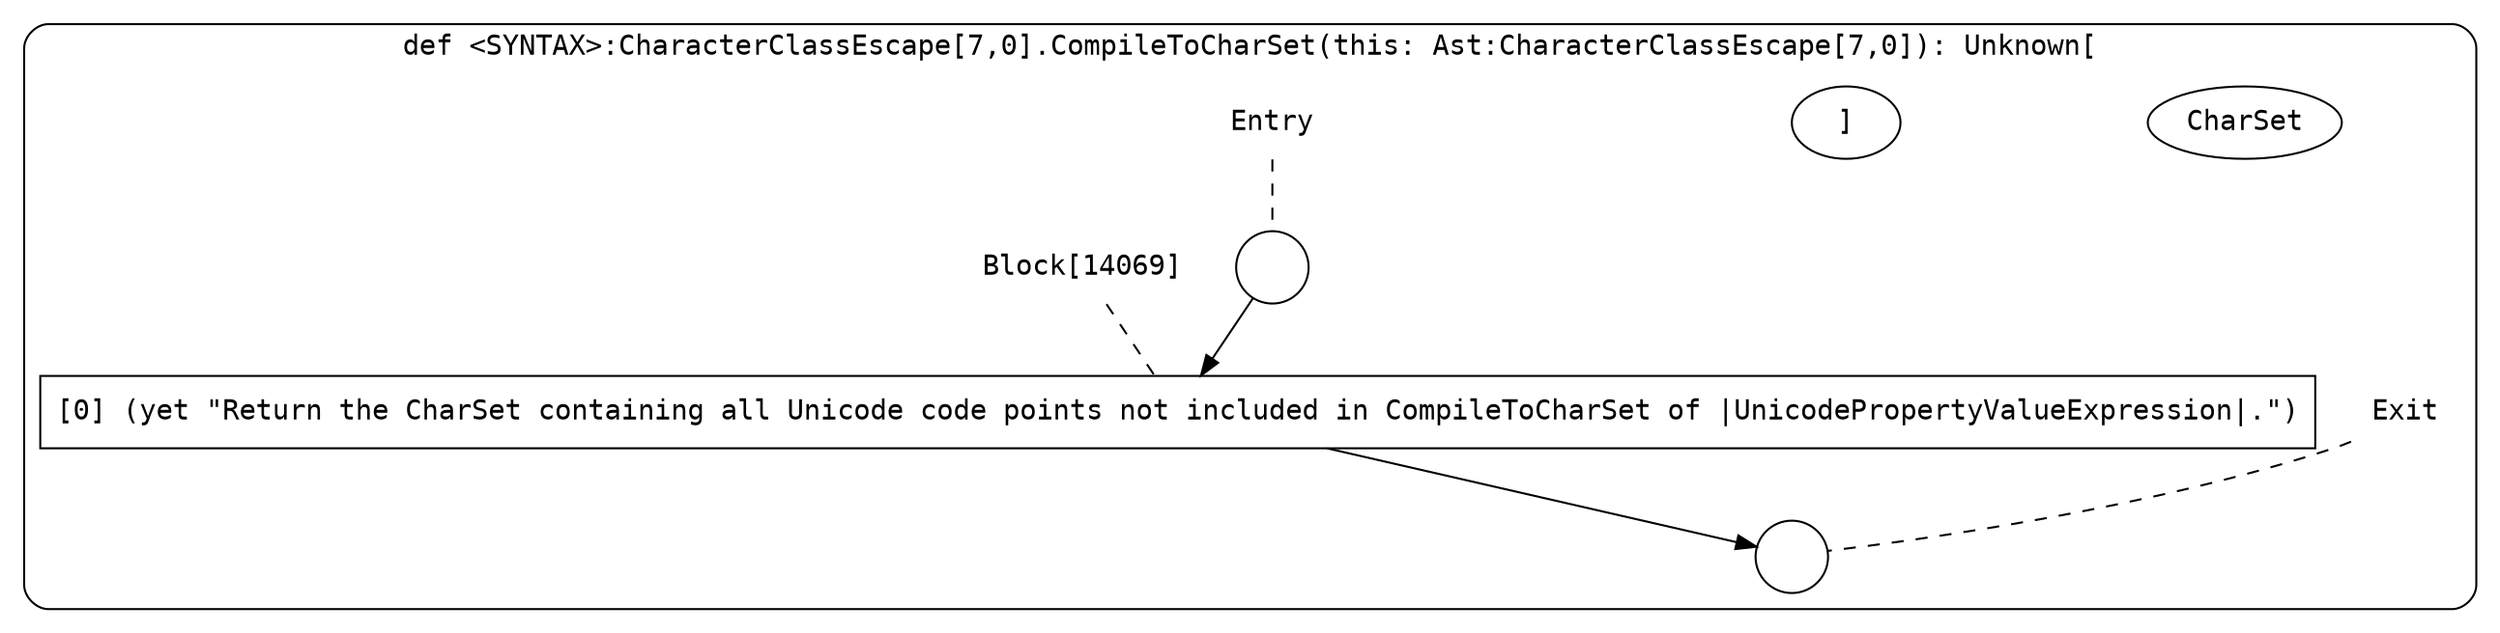 digraph {
  graph [fontname = "Consolas"]
  node [fontname = "Consolas"]
  edge [fontname = "Consolas"]
  subgraph cluster2298 {
    label = "def <SYNTAX>:CharacterClassEscape[7,0].CompileToCharSet(this: Ast:CharacterClassEscape[7,0]): Unknown["CharSet"]"
    style = rounded
    cluster2298_entry_name [shape=none, label=<<font color="black">Entry</font>>]
    cluster2298_entry_name -> cluster2298_entry [arrowhead=none, color="black", style=dashed]
    cluster2298_entry [shape=circle label=" " color="black" fillcolor="white" style=filled]
    cluster2298_entry -> node14069 [color="black"]
    cluster2298_exit_name [shape=none, label=<<font color="black">Exit</font>>]
    cluster2298_exit_name -> cluster2298_exit [arrowhead=none, color="black", style=dashed]
    cluster2298_exit [shape=circle label=" " color="black" fillcolor="white" style=filled]
    node14069_name [shape=none, label=<<font color="black">Block[14069]</font>>]
    node14069_name -> node14069 [arrowhead=none, color="black", style=dashed]
    node14069 [shape=box, label=<<font color="black">[0] (yet &quot;Return the CharSet containing all Unicode code points not included in CompileToCharSet of |UnicodePropertyValueExpression|.&quot;)<BR ALIGN="LEFT"/></font>> color="black" fillcolor="white", style=filled]
    node14069 -> cluster2298_exit [color="black"]
  }
}